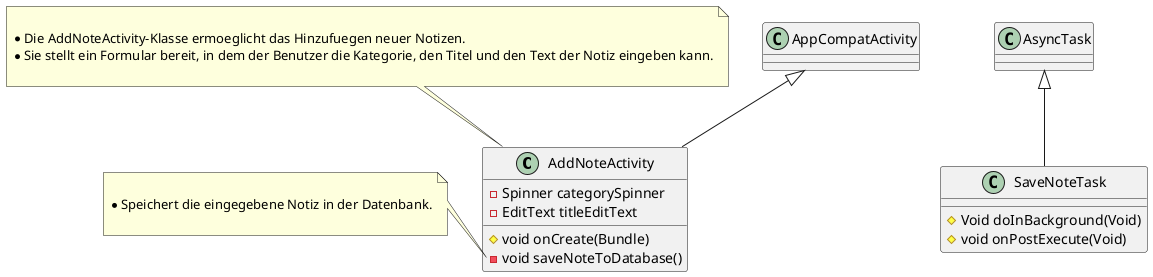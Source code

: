 @startuml
class AddNoteActivity {
- Spinner categorySpinner
- EditText titleEditText
# void onCreate(Bundle)
- void saveNoteToDatabase()
}
note top of AddNoteActivity

 * Die AddNoteActivity-Klasse ermoeglicht das Hinzufuegen neuer Notizen.
 * Sie stellt ein Formular bereit, in dem der Benutzer die Kategorie, den Titel und den Text der Notiz eingeben kann.
 
end note


note left of AddNoteActivity::saveNoteToDatabase()

     * Speichert die eingegebene Notiz in der Datenbank.
     
end note

class SaveNoteTask {
# Void doInBackground(Void)
# void onPostExecute(Void)
}



AppCompatActivity <|-- AddNoteActivity
AsyncTask <|-- SaveNoteTask
@enduml